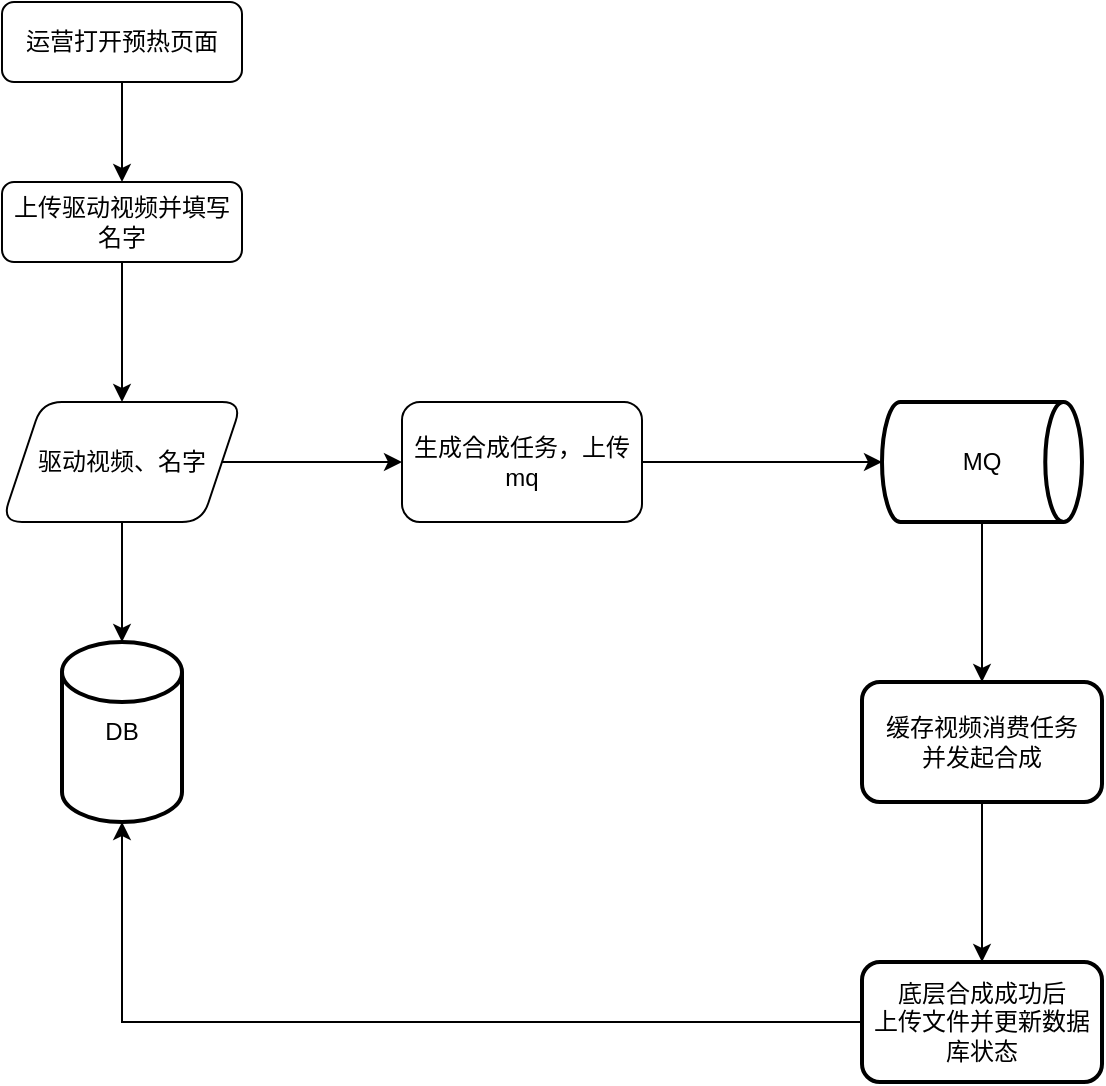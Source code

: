 <mxfile version="21.2.9" type="github">
  <diagram id="C5RBs43oDa-KdzZeNtuy" name="Page-1">
    <mxGraphModel dx="1120" dy="452" grid="1" gridSize="10" guides="1" tooltips="1" connect="1" arrows="1" fold="1" page="1" pageScale="1" pageWidth="827" pageHeight="1169" math="0" shadow="0">
      <root>
        <mxCell id="WIyWlLk6GJQsqaUBKTNV-0" />
        <mxCell id="WIyWlLk6GJQsqaUBKTNV-1" parent="WIyWlLk6GJQsqaUBKTNV-0" />
        <mxCell id="8xLhffzcsxscxYn0-teY-5" value="" style="edgeStyle=orthogonalEdgeStyle;rounded=0;orthogonalLoop=1;jettySize=auto;html=1;" edge="1" parent="WIyWlLk6GJQsqaUBKTNV-1" source="WIyWlLk6GJQsqaUBKTNV-3" target="8xLhffzcsxscxYn0-teY-4">
          <mxGeometry relative="1" as="geometry" />
        </mxCell>
        <mxCell id="WIyWlLk6GJQsqaUBKTNV-3" value="运营打开预热页面" style="rounded=1;whiteSpace=wrap;html=1;fontSize=12;glass=0;strokeWidth=1;shadow=0;" parent="WIyWlLk6GJQsqaUBKTNV-1" vertex="1">
          <mxGeometry x="160" y="20" width="120" height="40" as="geometry" />
        </mxCell>
        <mxCell id="8xLhffzcsxscxYn0-teY-9" value="" style="edgeStyle=orthogonalEdgeStyle;rounded=0;orthogonalLoop=1;jettySize=auto;html=1;" edge="1" parent="WIyWlLk6GJQsqaUBKTNV-1" source="8xLhffzcsxscxYn0-teY-4" target="8xLhffzcsxscxYn0-teY-8">
          <mxGeometry relative="1" as="geometry" />
        </mxCell>
        <mxCell id="8xLhffzcsxscxYn0-teY-4" value="上传驱动视频并填写名字" style="rounded=1;whiteSpace=wrap;html=1;fontSize=12;glass=0;strokeWidth=1;shadow=0;" vertex="1" parent="WIyWlLk6GJQsqaUBKTNV-1">
          <mxGeometry x="160" y="110" width="120" height="40" as="geometry" />
        </mxCell>
        <mxCell id="8xLhffzcsxscxYn0-teY-11" style="edgeStyle=orthogonalEdgeStyle;rounded=0;orthogonalLoop=1;jettySize=auto;html=1;" edge="1" parent="WIyWlLk6GJQsqaUBKTNV-1" source="8xLhffzcsxscxYn0-teY-8" target="8xLhffzcsxscxYn0-teY-10">
          <mxGeometry relative="1" as="geometry" />
        </mxCell>
        <mxCell id="8xLhffzcsxscxYn0-teY-18" value="" style="edgeStyle=orthogonalEdgeStyle;rounded=0;orthogonalLoop=1;jettySize=auto;html=1;" edge="1" parent="WIyWlLk6GJQsqaUBKTNV-1" source="8xLhffzcsxscxYn0-teY-8" target="8xLhffzcsxscxYn0-teY-17">
          <mxGeometry relative="1" as="geometry" />
        </mxCell>
        <mxCell id="8xLhffzcsxscxYn0-teY-8" value="驱动视频、名字" style="shape=parallelogram;perimeter=parallelogramPerimeter;whiteSpace=wrap;html=1;fixedSize=1;rounded=1;glass=0;strokeWidth=1;shadow=0;" vertex="1" parent="WIyWlLk6GJQsqaUBKTNV-1">
          <mxGeometry x="160" y="220" width="120" height="60" as="geometry" />
        </mxCell>
        <mxCell id="8xLhffzcsxscxYn0-teY-10" value="DB" style="strokeWidth=2;html=1;shape=mxgraph.flowchart.database;whiteSpace=wrap;" vertex="1" parent="WIyWlLk6GJQsqaUBKTNV-1">
          <mxGeometry x="190" y="340" width="60" height="90" as="geometry" />
        </mxCell>
        <mxCell id="8xLhffzcsxscxYn0-teY-20" style="edgeStyle=orthogonalEdgeStyle;rounded=0;orthogonalLoop=1;jettySize=auto;html=1;" edge="1" parent="WIyWlLk6GJQsqaUBKTNV-1" source="8xLhffzcsxscxYn0-teY-17" target="8xLhffzcsxscxYn0-teY-19">
          <mxGeometry relative="1" as="geometry" />
        </mxCell>
        <mxCell id="8xLhffzcsxscxYn0-teY-17" value="生成合成任务，上传mq" style="rounded=1;whiteSpace=wrap;html=1;glass=0;strokeWidth=1;shadow=0;" vertex="1" parent="WIyWlLk6GJQsqaUBKTNV-1">
          <mxGeometry x="360" y="220" width="120" height="60" as="geometry" />
        </mxCell>
        <mxCell id="8xLhffzcsxscxYn0-teY-22" value="" style="edgeStyle=orthogonalEdgeStyle;rounded=0;orthogonalLoop=1;jettySize=auto;html=1;" edge="1" parent="WIyWlLk6GJQsqaUBKTNV-1" source="8xLhffzcsxscxYn0-teY-19" target="8xLhffzcsxscxYn0-teY-21">
          <mxGeometry relative="1" as="geometry" />
        </mxCell>
        <mxCell id="8xLhffzcsxscxYn0-teY-19" value="MQ" style="strokeWidth=2;html=1;shape=mxgraph.flowchart.direct_data;whiteSpace=wrap;" vertex="1" parent="WIyWlLk6GJQsqaUBKTNV-1">
          <mxGeometry x="600" y="220" width="100" height="60" as="geometry" />
        </mxCell>
        <mxCell id="8xLhffzcsxscxYn0-teY-24" value="" style="edgeStyle=orthogonalEdgeStyle;rounded=0;orthogonalLoop=1;jettySize=auto;html=1;" edge="1" parent="WIyWlLk6GJQsqaUBKTNV-1" source="8xLhffzcsxscxYn0-teY-21" target="8xLhffzcsxscxYn0-teY-23">
          <mxGeometry relative="1" as="geometry" />
        </mxCell>
        <mxCell id="8xLhffzcsxscxYn0-teY-21" value="缓存视频消费任务&lt;br&gt;并发起合成" style="rounded=1;whiteSpace=wrap;html=1;strokeWidth=2;" vertex="1" parent="WIyWlLk6GJQsqaUBKTNV-1">
          <mxGeometry x="590" y="360" width="120" height="60" as="geometry" />
        </mxCell>
        <mxCell id="8xLhffzcsxscxYn0-teY-25" style="edgeStyle=orthogonalEdgeStyle;rounded=0;orthogonalLoop=1;jettySize=auto;html=1;" edge="1" parent="WIyWlLk6GJQsqaUBKTNV-1" source="8xLhffzcsxscxYn0-teY-23" target="8xLhffzcsxscxYn0-teY-10">
          <mxGeometry relative="1" as="geometry" />
        </mxCell>
        <mxCell id="8xLhffzcsxscxYn0-teY-23" value="底层合成成功后&lt;br&gt;上传文件并更新数据库状态" style="rounded=1;whiteSpace=wrap;html=1;strokeWidth=2;" vertex="1" parent="WIyWlLk6GJQsqaUBKTNV-1">
          <mxGeometry x="590" y="500" width="120" height="60" as="geometry" />
        </mxCell>
      </root>
    </mxGraphModel>
  </diagram>
</mxfile>
